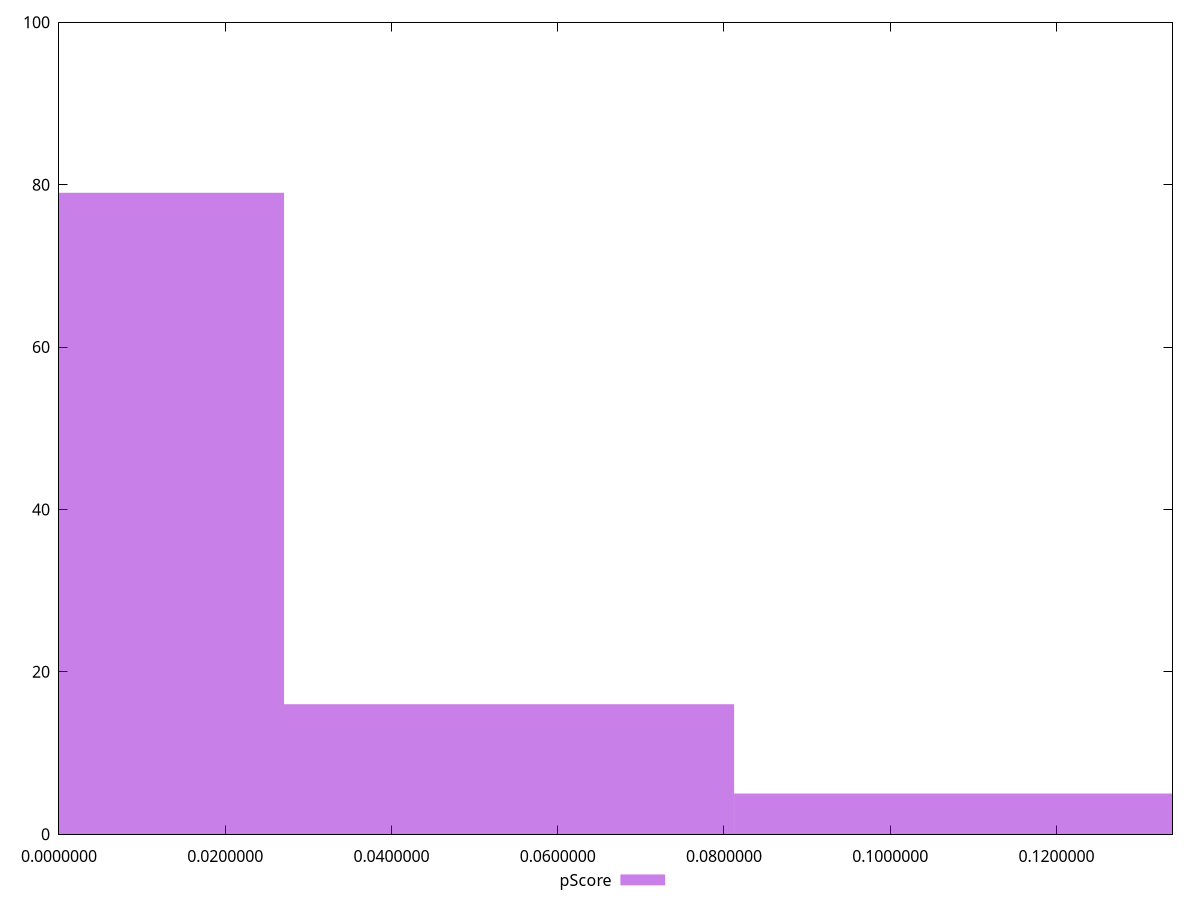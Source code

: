 reset

$pScore <<EOF
0 79
0.054145238447846425 16
0.10829047689569285 5
EOF

set key outside below
set boxwidth 0.054145238447846425
set xrange [2.825623318103432e-7:0.133954641839515]
set yrange [0:100]
set trange [0:100]
set style fill transparent solid 0.5 noborder
set terminal svg size 640, 490 enhanced background rgb 'white'
set output "report_00013_2021-02-09T12-04-24.940Z/max-potential-fid/samples/pages+cached/pScore/histogram.svg"

plot $pScore title "pScore" with boxes

reset
